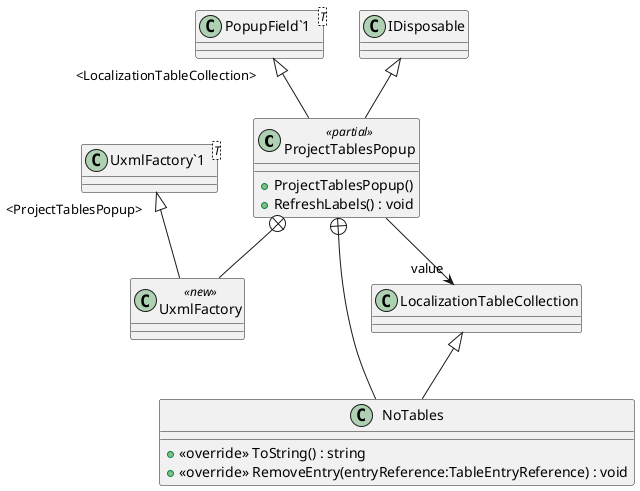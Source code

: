 @startuml
class ProjectTablesPopup <<partial>> {
    + ProjectTablesPopup()
    + RefreshLabels() : void
}
class "PopupField`1"<T> {
}
class NoTables {
    + <<override>> ToString() : string
    + <<override>> RemoveEntry(entryReference:TableEntryReference) : void
}
class UxmlFactory <<new>> {
}
class "UxmlFactory`1"<T> {
}
"PopupField`1" "<LocalizationTableCollection>" <|-- ProjectTablesPopup
IDisposable <|-- ProjectTablesPopup
ProjectTablesPopup --> "value" LocalizationTableCollection
ProjectTablesPopup +-- NoTables
LocalizationTableCollection <|-- NoTables
ProjectTablesPopup +-- UxmlFactory
"UxmlFactory`1" "<ProjectTablesPopup>" <|-- UxmlFactory
@enduml
